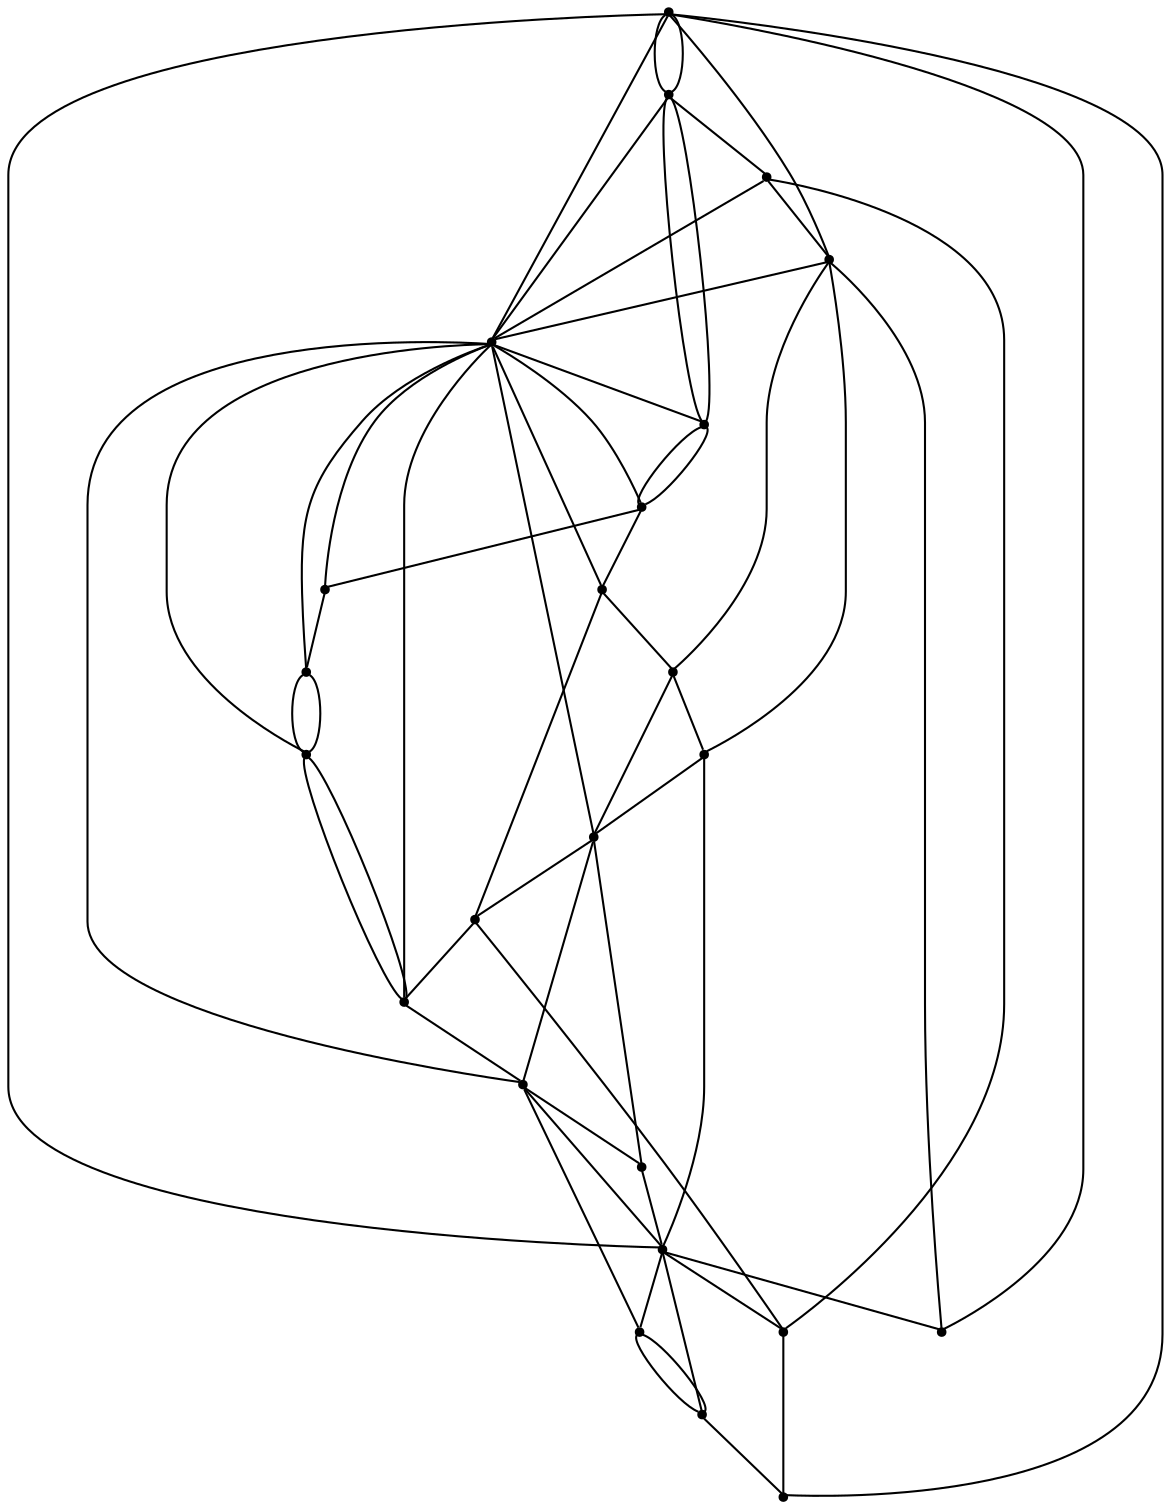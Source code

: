 graph {
  node [shape=point,comment="{\"directed\":false,\"doi\":\"10.1007/978-3-642-25878-7_8\",\"figure\":\"4 (2)\"}"]

  v0 [pos="1395.080625649213,2504.091015737243"]
  v1 [pos="1222.9594162739734,2621.9722131785384"]
  v2 [pos="1407.766190867179,2438.026226785994"]
  v3 [pos="1305.606800769897,2438.026226785994"]
  v4 [pos="1222.9594162739734,2520.6184045338455"]
  v5 [pos="1237.9593612539188,2449.498846313692"]
  v6 [pos="1222.9594162739734,2455.9958005448407"]
  v7 [pos="1240.940973672451,2438.026226785994"]
  v8 [pos="1236.3455566920766,2426.0283670559975"]
  v9 [pos="1222.9594162739734,2420.056653027147"]
  v10 [pos="1205.04047159093,2438.026226785994"]
  v11 [pos="1222.9594162739734,2355.434049038143"]
  v12 [pos="1164.4194543597816,2496.331195838097"]
  v13 [pos="1140.3120317780495,2438.026226785994"]
  v14 [pos="1401.0189072093972,2387.3472876347764"]
  v15 [pos="1269.2309765498633,2256.8348899774196"]
  v16 [pos="1244.952641616853,2253.146762648928"]
  v17 [pos="1222.9594162739734,2252.5968501465695"]
  v18 [pos="1092.439265840374,2567.221835810275"]
  v19 [pos="1038.1527371269804,2438.026226785994"]
  v20 [pos="1134.469705476885,2275.1463149865763"]
  v21 [pos="1049.5871297599958,2373.3158708019323"]
  v22 [pos="1039.412054455402,2414.8975987786093"]
  v23 [pos="1222.9594162739734,2438.026226785994"]

  v0 -- v1 [id="-1",pos="1395.080625649213,2504.091015737243 1368.3149813311634,2573.1112692760425 1301.3325040576683,2621.967889167188 1222.9594162739734,2621.9722131785384"]
  v19 -- v13 [id="-3",pos="1038.1527371269804,2438.026226785994 1140.3120317780495,2438.026226785994 1140.3120317780495,2438.026226785994 1140.3120317780495,2438.026226785994"]
  v13 -- v10 [id="-4",pos="1140.3120317780495,2438.026226785994 1205.04047159093,2438.026226785994 1205.04047159093,2438.026226785994 1205.04047159093,2438.026226785994"]
  v10 -- v23 [id="-5",pos="1205.04047159093,2438.026226785994 1222.9594162739734,2438.026226785994 1222.9594162739734,2438.026226785994 1222.9594162739734,2438.026226785994"]
  v23 -- v7 [id="-6",pos="1222.9594162739734,2438.026226785994 1240.940973672451,2438.026226785994 1240.940973672451,2438.026226785994 1240.940973672451,2438.026226785994"]
  v7 -- v3 [id="-7",pos="1240.940973672451,2438.026226785994 1305.606800769897,2438.026226785994 1305.606800769897,2438.026226785994 1305.606800769897,2438.026226785994"]
  v3 -- v2 [id="-8",pos="1305.606800769897,2438.026226785994 1407.766190867179,2438.026226785994 1407.766190867179,2438.026226785994 1407.766190867179,2438.026226785994"]
  v19 -- v22 [id="-10",pos="1038.1527371269804,2438.026226785994 1039.412054455402,2414.8975987786093 1039.412054455402,2414.8975987786093 1039.412054455402,2414.8975987786093"]
  v22 -- v21 [id="-11",pos="1039.412054455402,2414.8975987786093 1049.5871297599958,2373.3158708019323 1049.5871297599958,2373.3158708019323 1049.5871297599958,2373.3158708019323"]
  v21 -- v20 [id="-12",pos="1049.5871297599958,2373.3158708019323 1134.469705476885,2275.1463149865763 1134.469705476885,2275.1463149865763 1134.469705476885,2275.1463149865763"]
  v18 -- v19 [id="-13",pos="1092.439265840374,2567.221835810275 1038.1527371269804,2438.026226785994 1038.1527371269804,2438.026226785994 1038.1527371269804,2438.026226785994"]
  v20 -- v17 [id="-14",pos="1134.469705476885,2275.1463149865763 1222.9594162739734,2252.5968501465695 1222.9594162739734,2252.5968501465695 1222.9594162739734,2252.5968501465695"]
  v12 -- v16 [id="-15",pos="1164.4194543597816,2496.331195838097 1244.952641616853,2253.146762648928 1244.952641616853,2253.146762648928 1244.952641616853,2253.146762648928"]
  v12 -- v20 [id="-16",pos="1164.4194543597816,2496.331195838097 1134.469705476885,2275.1463149865763 1134.469705476885,2275.1463149865763 1134.469705476885,2275.1463149865763"]
  v12 -- v22 [id="-17",pos="1164.4194543597816,2496.331195838097 1039.412054455402,2414.8975987786093 1039.412054455402,2414.8975987786093 1039.412054455402,2414.8975987786093"]
  v12 -- v21 [id="-18",pos="1164.4194543597816,2496.331195838097 1049.5871297599958,2373.3158708019323 1049.5871297599958,2373.3158708019323 1049.5871297599958,2373.3158708019323"]
  v12 -- v0 [id="-19",pos="1164.4194543597816,2496.331195838097 1395.080625649213,2504.091015737243 1395.080625649213,2504.091015737243 1395.080625649213,2504.091015737243"]
  v12 -- v19 [id="-20",pos="1164.4194543597816,2496.331195838097 1038.1527371269804,2438.026226785994 1038.1527371269804,2438.026226785994 1038.1527371269804,2438.026226785994"]
  v12 -- v9 [id="-21",pos="1164.4194543597816,2496.331195838097 1222.9594162739734,2420.056653027147 1222.9594162739734,2420.056653027147 1222.9594162739734,2420.056653027147"]
  v12 -- v1 [id="-22",pos="1164.4194543597816,2496.331195838097 1222.9594162739734,2621.9722131785384 1222.9594162739734,2621.9722131785384 1222.9594162739734,2621.9722131785384"]
  v12 -- v18 [id="-23",pos="1164.4194543597816,2496.331195838097 1092.439265840374,2567.221835810275 1092.439265840374,2567.221835810275 1092.439265840374,2567.221835810275"]
  v12 -- v17 [id="-24",pos="1164.4194543597816,2496.331195838097 1222.9594162739734,2252.5968501465695 1222.9594162739734,2252.5968501465695 1222.9594162739734,2252.5968501465695"]
  v1 -- v4 [id="-26",pos="1222.9594162739734,2621.9722131785384 1222.9594162739734,2520.6184045338455 1222.9594162739734,2520.6184045338455 1222.9594162739734,2520.6184045338455"]
  v4 -- v6 [id="-27",pos="1222.9594162739734,2520.6184045338455 1222.9594162739734,2455.9958005448407 1222.9594162739734,2455.9958005448407 1222.9594162739734,2455.9958005448407"]
  v6 -- v23 [id="-28",pos="1222.9594162739734,2455.9958005448407 1222.9594162739734,2438.026226785994 1222.9594162739734,2438.026226785994 1222.9594162739734,2438.026226785994"]
  v23 -- v9 [id="-29",pos="1222.9594162739734,2438.026226785994 1222.9594162739734,2420.056653027147 1222.9594162739734,2420.056653027147 1222.9594162739734,2420.056653027147"]
  v9 -- v11 [id="-30",pos="1222.9594162739734,2420.056653027147 1222.9594162739734,2355.434049038143 1222.9594162739734,2355.434049038143 1222.9594162739734,2355.434049038143"]
  v11 -- v17 [id="-31",pos="1222.9594162739734,2355.434049038143 1222.9594162739734,2252.5968501465695 1222.9594162739734,2252.5968501465695 1222.9594162739734,2252.5968501465695"]
  v1 -- v18 [id="-33",pos="1222.9594162739734,2621.9722131785384 1092.439265840374,2567.221835810275 1092.439265840374,2567.221835810275 1092.439265840374,2567.221835810275"]
  v6 -- v12 [id="-34",pos="1222.9594162739734,2455.9958005448407 1164.4194543597816,2496.331195838097 1164.4194543597816,2496.331195838097 1164.4194543597816,2496.331195838097"]
  v9 -- v8 [id="-35",pos="1222.9594162739734,2420.056653027147 1236.3455566920766,2426.0283670559975 1236.3455566920766,2426.0283670559975 1236.3455566920766,2426.0283670559975"]
  v17 -- v16 [id="-36",pos="1222.9594162739734,2252.5968501465695 1244.952641616853,2253.146762648928 1244.952641616853,2253.146762648928 1244.952641616853,2253.146762648928"]
  v16 -- v15 [id="-37",pos="1244.952641616853,2253.146762648928 1269.2309765498633,2256.8348899774196 1269.2309765498633,2256.8348899774196 1269.2309765498633,2256.8348899774196"]
  v8 -- v7 [id="-38",pos="1236.3455566920766,2426.0283670559975 1240.940973672451,2438.026226785994 1240.940973672451,2438.026226785994 1240.940973672451,2438.026226785994"]
  v5 -- v6 [id="-39",pos="1237.9593612539188,2449.498846313692 1222.9594162739734,2455.9958005448407 1222.9594162739734,2455.9958005448407 1222.9594162739734,2455.9958005448407"]
  v7 -- v14 [id="-40",pos="1240.940973672451,2438.026226785994 1401.0189072093972,2387.3472876347764 1401.0189072093972,2387.3472876347764 1401.0189072093972,2387.3472876347764"]
  v7 -- v15 [id="-43",pos="1240.940973672451,2438.026226785994 1269.2309765498633,2256.8348899774196 1269.2309765498633,2256.8348899774196 1269.2309765498633,2256.8348899774196"]
  v7 -- v5 [id="-44",pos="1240.940973672451,2438.026226785994 1237.9593612539188,2449.498846313692 1237.9593612539188,2449.498846313692 1237.9593612539188,2449.498846313692"]
  v16 -- v7 [id="-45",pos="1244.952641616853,2253.146762648928 1240.940973672451,2438.026226785994 1240.940973672451,2438.026226785994 1240.940973672451,2438.026226785994"]
  v16 -- v8 [id="-46",pos="1244.952641616853,2253.146762648928 1236.3455566920766,2426.0283670559975 1236.3455566920766,2426.0283670559975 1236.3455566920766,2426.0283670559975"]
  v16 -- v9 [id="-47",pos="1244.952641616853,2253.146762648928 1222.9594162739734,2420.056653027147 1222.9594162739734,2420.056653027147 1222.9594162739734,2420.056653027147"]
  v2 -- v0 [id="-48",pos="1407.766190867179,2438.026226785994 1407.7660954209662,2460.624754818797 1403.308533584485,2483.3057360406065 1395.080625649213,2504.091015737243"]
  v3 -- v4 [id="-49",pos="1305.606800769897,2438.026226785994 1305.6068325853014,2483.6417486456057 1268.605517519005,2520.6184045338455 1222.9594162739734,2520.6184045338455"]
  v15 -- v14 [id="-52",pos="1269.2309765498633,2256.8348899774196 1401.0189072093972,2387.3472876347764 1401.0189072093972,2387.3472876347764 1401.0189072093972,2387.3472876347764"]
  v0 -- v5 [id="-53",pos="1395.080625649213,2504.091015737243 1237.9593612539188,2449.498846313692 1237.9593612539188,2449.498846313692 1237.9593612539188,2449.498846313692"]
  v0 -- v6 [id="-54",pos="1395.080625649213,2504.091015737243 1222.9594162739734,2455.9958005448407 1222.9594162739734,2455.9958005448407 1222.9594162739734,2455.9958005448407"]
  v0 -- v7 [id="-55",pos="1395.080625649213,2504.091015737243 1240.940973672451,2438.026226785994 1240.940973672451,2438.026226785994 1240.940973672451,2438.026226785994"]
  v0 -- v1 [id="-56",pos="1395.080625649213,2504.091015737243 1222.9594162739734,2621.9722131785384 1222.9594162739734,2621.9722131785384 1222.9594162739734,2621.9722131785384"]
  v14 -- v2 [id="-57",pos="1401.0189072093972,2387.3472876347764 1407.766190867179,2438.026226785994 1407.766190867179,2438.026226785994 1407.766190867179,2438.026226785994"]
  v21 -- v20 [id="-61",pos="1049.5871297599958,2373.3158708019323 1064.8348319616173,2330.9847800168563 1095.222546318548,2295.9616188499936 1134.469705476885,2275.1463149865763"]
  v20 -- v17 [id="-62",pos="1134.469705476885,2275.1463149865763 1160.4955335456418,2260.0720599288725 1190.764076471188,2251.829974015852 1222.9594162739734,2252.5968501465695"]
  v13 -- v11 [id="-63",pos="1140.3120317780495,2438.026226785994 1140.3078639601013,2392.4107049263826 1177.3135059213669,2355.434049038143 1222.9594162739734,2355.434049038143"]
  v10 -- v9 [id="-64",pos="1205.04047159093,2438.026226785994 1205.0403761447176,2428.0995684929567 1213.0761836719616,2420.056653027147 1222.9594162739734,2420.056653027147"]
  v1 -- v18 [id="-65",pos="1222.9594162739734,2621.9722131785384 1171.8164666583098,2621.967889167188 1125.5297059733216,2601.1688637367265 1092.439265840374,2567.221835810275"]
  v18 -- v19 [id="-66",pos="1092.439265840374,2567.221835810275 1058.7482589177541,2534.0833559244884 1038.1484738628199,2487.9018522583488 1038.1527371269804,2438.026226785994"]
  v15 -- v14 [id="-69",pos="1269.2309765498633,2256.8348899774196 1332.935722070884,2274.0561052475186 1383.4731733577728,2323.8283680903237 1401.0189072093972,2387.3472876347764"]
  v4 -- v12 [id="-71",pos="1222.9594162739734,2520.6184045338455 1200.0871928266047,2520.6184045338455 1179.3843516684742,2511.334273553787 1164.4194543597816,2496.331195838097"]
  v12 -- v13 [id="-72",pos="1164.4194543597816,2496.331195838097 1149.519362391905,2481.3928468461527 1140.3078639601013,2460.784736382009 1140.3120317780495,2438.026226785994"]
  v11 -- v3 [id="-73",pos="1222.9594162739734,2355.434049038143 1268.605517519005,2355.434049038143 1305.6068325853014,2392.4107049263826 1305.606800769897,2438.026226785994"]
  v6 -- v10 [id="-74",pos="1222.9594162739734,2455.9958005448407 1213.0761836719616,2455.9958005448407 1205.0403761447176,2447.9528850790316 1205.04047159093,2438.026226785994"]
}